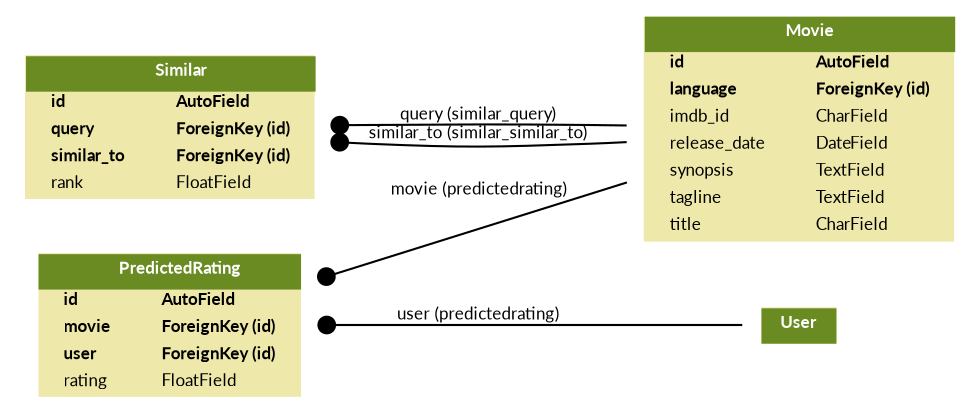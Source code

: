 digraph model_graph {
  // Dotfile by Django-Extensions graph_models
  // Created: 2018-04-03 17:45
  // Cli Options: booking_system -I Movie,Similar,PredictedRating,User
  rankdir = "LR";

  fontname = "Lato"
  fontsize = 8
  splines  = true

  node [
    fontname = "Lato"
    fontsize = 8
    shape = "plaintext"
  ]

  edge [
    fontname = "Lato"
    fontsize = 8
  ]

  // Labels


  booking_system_models_Movie [label=<
    <TABLE BGCOLOR="palegoldenrod" BORDER="0" CELLBORDER="0" CELLSPACING="0">
    <TR><TD COLSPAN="2" CELLPADDING="4" ALIGN="CENTER" BGCOLOR="olivedrab4">
    <FONT FACE="Lato Bold" COLOR="white">
    Movie
    </FONT></TD></TR>
  
    <TR><TD ALIGN="LEFT" BORDER="0">
    <FONT FACE="Lato Bold">id</FONT>
    </TD><TD ALIGN="LEFT">
    <FONT FACE="Lato Bold">AutoField</FONT>
    </TD></TR>
  
    <TR><TD ALIGN="LEFT" BORDER="0">
    <FONT FACE="Lato Bold">language</FONT>
    </TD><TD ALIGN="LEFT">
    <FONT FACE="Lato Bold">ForeignKey (id)</FONT>
    </TD></TR>
  
    <TR><TD ALIGN="LEFT" BORDER="0">
    <FONT FACE="Lato ">imdb_id</FONT>
    </TD><TD ALIGN="LEFT">
    <FONT FACE="Lato ">CharField</FONT>
    </TD></TR>
  
    <TR><TD ALIGN="LEFT" BORDER="0">
    <FONT FACE="Lato ">release_date</FONT>
    </TD><TD ALIGN="LEFT">
    <FONT FACE="Lato ">DateField</FONT>
    </TD></TR>
  
    <TR><TD ALIGN="LEFT" BORDER="0">
    <FONT FACE="Lato ">synopsis</FONT>
    </TD><TD ALIGN="LEFT">
    <FONT FACE="Lato ">TextField</FONT>
    </TD></TR>
  
    <TR><TD ALIGN="LEFT" BORDER="0">
    <FONT FACE="Lato ">tagline</FONT>
    </TD><TD ALIGN="LEFT">
    <FONT FACE="Lato ">TextField</FONT>
    </TD></TR>
  
    <TR><TD ALIGN="LEFT" BORDER="0">
    <FONT FACE="Lato ">title</FONT>
    </TD><TD ALIGN="LEFT">
    <FONT FACE="Lato ">CharField</FONT>
    </TD></TR>
  
    </TABLE>
    >]

  booking_system_models_Similar [label=<
    <TABLE BGCOLOR="palegoldenrod" BORDER="0" CELLBORDER="0" CELLSPACING="0">
    <TR><TD COLSPAN="2" CELLPADDING="4" ALIGN="CENTER" BGCOLOR="olivedrab4">
    <FONT FACE="Lato Bold" COLOR="white">
    Similar
    </FONT></TD></TR>
  
    <TR><TD ALIGN="LEFT" BORDER="0">
    <FONT FACE="Lato Bold">id</FONT>
    </TD><TD ALIGN="LEFT">
    <FONT FACE="Lato Bold">AutoField</FONT>
    </TD></TR>
  
    <TR><TD ALIGN="LEFT" BORDER="0">
    <FONT FACE="Lato Bold">query</FONT>
    </TD><TD ALIGN="LEFT">
    <FONT FACE="Lato Bold">ForeignKey (id)</FONT>
    </TD></TR>
  
    <TR><TD ALIGN="LEFT" BORDER="0">
    <FONT FACE="Lato Bold">similar_to</FONT>
    </TD><TD ALIGN="LEFT">
    <FONT FACE="Lato Bold">ForeignKey (id)</FONT>
    </TD></TR>
  
    <TR><TD ALIGN="LEFT" BORDER="0">
    <FONT FACE="Lato ">rank</FONT>
    </TD><TD ALIGN="LEFT">
    <FONT FACE="Lato ">FloatField</FONT>
    </TD></TR>
  
    </TABLE>
    >]

  booking_system_models_PredictedRating [label=<
    <TABLE BGCOLOR="palegoldenrod" BORDER="0" CELLBORDER="0" CELLSPACING="0">
    <TR><TD COLSPAN="2" CELLPADDING="4" ALIGN="CENTER" BGCOLOR="olivedrab4">
    <FONT FACE="Lato Bold" COLOR="white">
    PredictedRating
    </FONT></TD></TR>
  
    <TR><TD ALIGN="LEFT" BORDER="0">
    <FONT FACE="Lato Bold">id</FONT>
    </TD><TD ALIGN="LEFT">
    <FONT FACE="Lato Bold">AutoField</FONT>
    </TD></TR>
  
    <TR><TD ALIGN="LEFT" BORDER="0">
    <FONT FACE="Lato Bold">movie</FONT>
    </TD><TD ALIGN="LEFT">
    <FONT FACE="Lato Bold">ForeignKey (id)</FONT>
    </TD></TR>
  
    <TR><TD ALIGN="LEFT" BORDER="0">
    <FONT FACE="Lato Bold">user</FONT>
    </TD><TD ALIGN="LEFT">
    <FONT FACE="Lato Bold">ForeignKey (id)</FONT>
    </TD></TR>
  
    <TR><TD ALIGN="LEFT" BORDER="0">
    <FONT FACE="Lato ">rating</FONT>
    </TD><TD ALIGN="LEFT">
    <FONT FACE="Lato ">FloatField</FONT>
    </TD></TR>
  
    </TABLE>
    >]




  // Relations

  /*
  booking_system_models_Movie -> _
  [label=""] ;

  booking_system_models_Movie -> _
  [label=""] ;

  booking_system_models_Movie -> _
  [label=""] ;
  */

  booking_system_models_Similar -> booking_system_models_Movie
  [label="query (similar_query)"] [arrowhead=none, arrowtail=dot, dir=both];

  booking_system_models_Similar -> booking_system_models_Movie
  [label="similar_to (similar_similar_to)"] [arrowhead=none, arrowtail=dot, dir=both];
  django_contrib_auth_models_User [label=<
  <TABLE BGCOLOR="palegoldenrod" BORDER="0" CELLBORDER="0" CELLSPACING="0">
  <TR><TD COLSPAN="2" CELLPADDING="4" ALIGN="CENTER" BGCOLOR="olivedrab4">
  <FONT FACE="Lato Bold" COLOR="white">User</FONT>
  </TD></TR>
  </TABLE>
  >]
  booking_system_models_PredictedRating -> django_contrib_auth_models_User
  [label="user (predictedrating)"] [arrowhead=none, arrowtail=dot, dir=both];

  booking_system_models_PredictedRating -> booking_system_models_Movie
  [label="movie (predictedrating)"] [arrowhead=none, arrowtail=dot, dir=both];


}

